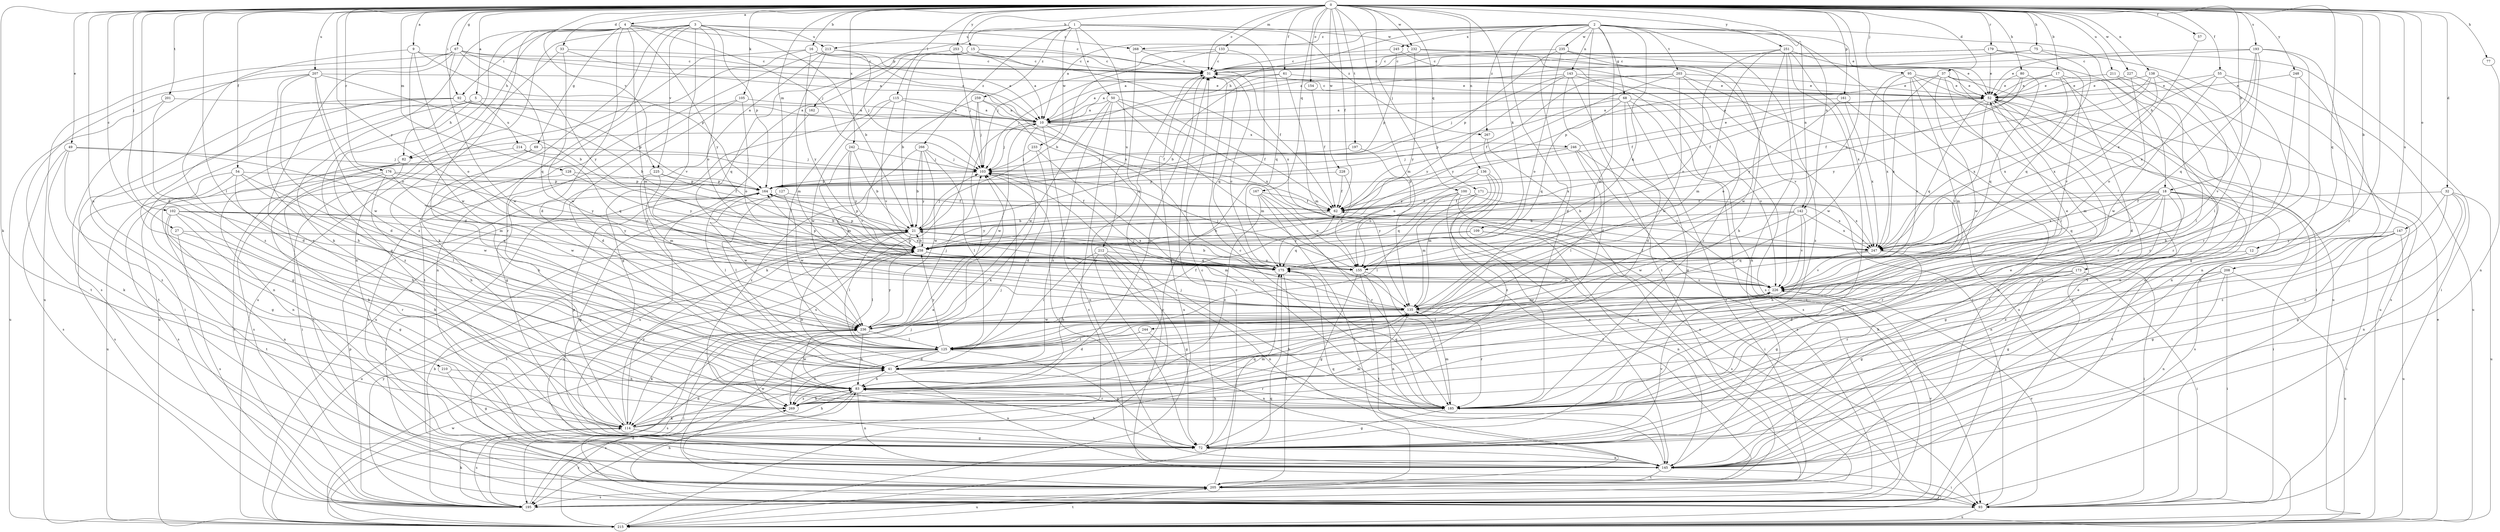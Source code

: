strict digraph  {
0;
1;
2;
3;
4;
5;
9;
10;
12;
15;
16;
17;
18;
21;
27;
31;
32;
33;
37;
41;
49;
50;
52;
54;
55;
57;
61;
62;
67;
68;
69;
72;
75;
77;
80;
82;
83;
92;
93;
95;
100;
102;
103;
105;
109;
114;
115;
125;
127;
128;
133;
135;
136;
138;
142;
143;
145;
147;
154;
155;
161;
162;
164;
167;
171;
173;
175;
176;
179;
185;
193;
195;
197;
201;
203;
205;
207;
208;
210;
211;
212;
213;
214;
215;
225;
226;
227;
228;
232;
233;
235;
236;
242;
244;
245;
246;
247;
248;
251;
253;
258;
259;
266;
267;
268;
269;
0 -> 4  [label=a];
0 -> 5  [label=a];
0 -> 9  [label=a];
0 -> 12  [label=b];
0 -> 15  [label=b];
0 -> 16  [label=b];
0 -> 17  [label=b];
0 -> 18  [label=b];
0 -> 27  [label=c];
0 -> 31  [label=c];
0 -> 32  [label=d];
0 -> 33  [label=d];
0 -> 37  [label=d];
0 -> 41  [label=d];
0 -> 49  [label=e];
0 -> 54  [label=f];
0 -> 55  [label=f];
0 -> 57  [label=f];
0 -> 61  [label=f];
0 -> 62  [label=f];
0 -> 67  [label=g];
0 -> 75  [label=h];
0 -> 77  [label=h];
0 -> 80  [label=h];
0 -> 92  [label=i];
0 -> 95  [label=j];
0 -> 100  [label=j];
0 -> 102  [label=j];
0 -> 105  [label=k];
0 -> 109  [label=k];
0 -> 114  [label=k];
0 -> 115  [label=l];
0 -> 125  [label=l];
0 -> 127  [label=m];
0 -> 128  [label=m];
0 -> 133  [label=m];
0 -> 135  [label=m];
0 -> 136  [label=n];
0 -> 138  [label=n];
0 -> 142  [label=n];
0 -> 147  [label=o];
0 -> 154  [label=o];
0 -> 155  [label=o];
0 -> 161  [label=p];
0 -> 167  [label=q];
0 -> 171  [label=q];
0 -> 173  [label=q];
0 -> 176  [label=r];
0 -> 179  [label=r];
0 -> 185  [label=r];
0 -> 193  [label=s];
0 -> 197  [label=t];
0 -> 201  [label=t];
0 -> 207  [label=u];
0 -> 208  [label=u];
0 -> 210  [label=u];
0 -> 211  [label=u];
0 -> 225  [label=v];
0 -> 227  [label=w];
0 -> 228  [label=w];
0 -> 232  [label=w];
0 -> 242  [label=x];
0 -> 248  [label=y];
0 -> 251  [label=y];
0 -> 253  [label=y];
0 -> 258  [label=y];
1 -> 50  [label=e];
1 -> 162  [label=p];
1 -> 175  [label=q];
1 -> 212  [label=u];
1 -> 213  [label=u];
1 -> 232  [label=w];
1 -> 233  [label=w];
1 -> 259  [label=z];
1 -> 266  [label=z];
1 -> 267  [label=z];
2 -> 10  [label=a];
2 -> 18  [label=b];
2 -> 41  [label=d];
2 -> 68  [label=g];
2 -> 82  [label=h];
2 -> 135  [label=m];
2 -> 142  [label=n];
2 -> 143  [label=n];
2 -> 145  [label=n];
2 -> 175  [label=q];
2 -> 195  [label=s];
2 -> 203  [label=t];
2 -> 205  [label=t];
2 -> 235  [label=w];
2 -> 244  [label=x];
2 -> 245  [label=x];
2 -> 267  [label=z];
2 -> 268  [label=z];
3 -> 21  [label=b];
3 -> 52  [label=e];
3 -> 92  [label=i];
3 -> 114  [label=k];
3 -> 145  [label=n];
3 -> 155  [label=o];
3 -> 164  [label=p];
3 -> 185  [label=r];
3 -> 213  [label=u];
3 -> 225  [label=v];
3 -> 226  [label=v];
4 -> 31  [label=c];
4 -> 41  [label=d];
4 -> 69  [label=g];
4 -> 72  [label=g];
4 -> 82  [label=h];
4 -> 103  [label=j];
4 -> 114  [label=k];
4 -> 135  [label=m];
4 -> 258  [label=y];
4 -> 268  [label=z];
4 -> 269  [label=z];
5 -> 10  [label=a];
5 -> 82  [label=h];
5 -> 145  [label=n];
5 -> 214  [label=u];
5 -> 215  [label=u];
5 -> 269  [label=z];
9 -> 31  [label=c];
9 -> 155  [label=o];
9 -> 164  [label=p];
9 -> 236  [label=w];
9 -> 269  [label=z];
10 -> 103  [label=j];
10 -> 114  [label=k];
10 -> 145  [label=n];
10 -> 226  [label=v];
10 -> 236  [label=w];
10 -> 246  [label=x];
12 -> 72  [label=g];
12 -> 175  [label=q];
15 -> 21  [label=b];
15 -> 31  [label=c];
15 -> 62  [label=f];
15 -> 72  [label=g];
15 -> 125  [label=l];
15 -> 247  [label=x];
16 -> 10  [label=a];
16 -> 31  [label=c];
16 -> 145  [label=n];
16 -> 215  [label=u];
16 -> 247  [label=x];
16 -> 258  [label=y];
17 -> 41  [label=d];
17 -> 52  [label=e];
17 -> 62  [label=f];
17 -> 185  [label=r];
17 -> 247  [label=x];
18 -> 21  [label=b];
18 -> 62  [label=f];
18 -> 72  [label=g];
18 -> 93  [label=i];
18 -> 145  [label=n];
18 -> 175  [label=q];
18 -> 185  [label=r];
18 -> 195  [label=s];
18 -> 205  [label=t];
18 -> 226  [label=v];
18 -> 247  [label=x];
21 -> 103  [label=j];
21 -> 125  [label=l];
21 -> 135  [label=m];
21 -> 164  [label=p];
21 -> 205  [label=t];
21 -> 215  [label=u];
21 -> 247  [label=x];
21 -> 258  [label=y];
27 -> 83  [label=h];
27 -> 195  [label=s];
27 -> 247  [label=x];
31 -> 52  [label=e];
31 -> 175  [label=q];
31 -> 215  [label=u];
32 -> 62  [label=f];
32 -> 72  [label=g];
32 -> 145  [label=n];
32 -> 185  [label=r];
32 -> 215  [label=u];
32 -> 269  [label=z];
33 -> 10  [label=a];
33 -> 31  [label=c];
33 -> 41  [label=d];
33 -> 236  [label=w];
37 -> 52  [label=e];
37 -> 125  [label=l];
37 -> 145  [label=n];
37 -> 164  [label=p];
37 -> 185  [label=r];
37 -> 236  [label=w];
37 -> 247  [label=x];
41 -> 83  [label=h];
41 -> 145  [label=n];
41 -> 185  [label=r];
49 -> 103  [label=j];
49 -> 114  [label=k];
49 -> 135  [label=m];
49 -> 195  [label=s];
49 -> 269  [label=z];
50 -> 10  [label=a];
50 -> 62  [label=f];
50 -> 135  [label=m];
50 -> 195  [label=s];
50 -> 236  [label=w];
50 -> 247  [label=x];
50 -> 269  [label=z];
52 -> 10  [label=a];
52 -> 31  [label=c];
52 -> 135  [label=m];
52 -> 145  [label=n];
52 -> 175  [label=q];
52 -> 226  [label=v];
54 -> 83  [label=h];
54 -> 125  [label=l];
54 -> 164  [label=p];
54 -> 195  [label=s];
54 -> 215  [label=u];
54 -> 236  [label=w];
55 -> 52  [label=e];
55 -> 195  [label=s];
55 -> 215  [label=u];
55 -> 236  [label=w];
55 -> 247  [label=x];
57 -> 247  [label=x];
61 -> 21  [label=b];
61 -> 52  [label=e];
61 -> 103  [label=j];
61 -> 135  [label=m];
62 -> 21  [label=b];
62 -> 258  [label=y];
67 -> 10  [label=a];
67 -> 31  [label=c];
67 -> 175  [label=q];
67 -> 185  [label=r];
67 -> 195  [label=s];
67 -> 215  [label=u];
67 -> 236  [label=w];
67 -> 258  [label=y];
68 -> 10  [label=a];
68 -> 41  [label=d];
68 -> 164  [label=p];
68 -> 175  [label=q];
68 -> 195  [label=s];
68 -> 205  [label=t];
68 -> 226  [label=v];
69 -> 83  [label=h];
69 -> 103  [label=j];
69 -> 195  [label=s];
72 -> 31  [label=c];
72 -> 83  [label=h];
72 -> 145  [label=n];
72 -> 175  [label=q];
72 -> 226  [label=v];
72 -> 236  [label=w];
75 -> 10  [label=a];
75 -> 31  [label=c];
75 -> 72  [label=g];
75 -> 175  [label=q];
77 -> 145  [label=n];
80 -> 52  [label=e];
80 -> 62  [label=f];
80 -> 175  [label=q];
80 -> 258  [label=y];
82 -> 93  [label=i];
82 -> 195  [label=s];
82 -> 205  [label=t];
83 -> 31  [label=c];
83 -> 145  [label=n];
83 -> 185  [label=r];
83 -> 195  [label=s];
83 -> 236  [label=w];
83 -> 269  [label=z];
92 -> 10  [label=a];
92 -> 21  [label=b];
92 -> 72  [label=g];
92 -> 93  [label=i];
92 -> 164  [label=p];
92 -> 205  [label=t];
93 -> 83  [label=h];
93 -> 215  [label=u];
93 -> 226  [label=v];
95 -> 52  [label=e];
95 -> 135  [label=m];
95 -> 195  [label=s];
95 -> 215  [label=u];
95 -> 226  [label=v];
95 -> 236  [label=w];
95 -> 247  [label=x];
100 -> 62  [label=f];
100 -> 93  [label=i];
100 -> 125  [label=l];
100 -> 175  [label=q];
100 -> 205  [label=t];
100 -> 247  [label=x];
102 -> 21  [label=b];
102 -> 72  [label=g];
102 -> 145  [label=n];
102 -> 175  [label=q];
102 -> 185  [label=r];
102 -> 205  [label=t];
102 -> 258  [label=y];
103 -> 164  [label=p];
105 -> 10  [label=a];
105 -> 41  [label=d];
105 -> 72  [label=g];
105 -> 155  [label=o];
109 -> 145  [label=n];
109 -> 175  [label=q];
109 -> 195  [label=s];
109 -> 258  [label=y];
114 -> 41  [label=d];
114 -> 52  [label=e];
114 -> 72  [label=g];
114 -> 83  [label=h];
114 -> 135  [label=m];
114 -> 164  [label=p];
114 -> 195  [label=s];
114 -> 258  [label=y];
115 -> 10  [label=a];
115 -> 62  [label=f];
115 -> 215  [label=u];
115 -> 226  [label=v];
115 -> 236  [label=w];
125 -> 41  [label=d];
125 -> 72  [label=g];
125 -> 195  [label=s];
125 -> 215  [label=u];
125 -> 226  [label=v];
125 -> 258  [label=y];
125 -> 269  [label=z];
127 -> 62  [label=f];
127 -> 72  [label=g];
127 -> 125  [label=l];
127 -> 236  [label=w];
128 -> 72  [label=g];
128 -> 164  [label=p];
128 -> 258  [label=y];
133 -> 21  [label=b];
133 -> 31  [label=c];
133 -> 83  [label=h];
133 -> 103  [label=j];
135 -> 52  [label=e];
135 -> 83  [label=h];
135 -> 103  [label=j];
135 -> 185  [label=r];
135 -> 236  [label=w];
136 -> 135  [label=m];
136 -> 145  [label=n];
136 -> 155  [label=o];
136 -> 164  [label=p];
136 -> 269  [label=z];
138 -> 52  [label=e];
138 -> 62  [label=f];
138 -> 185  [label=r];
138 -> 226  [label=v];
138 -> 247  [label=x];
138 -> 258  [label=y];
142 -> 21  [label=b];
142 -> 83  [label=h];
142 -> 226  [label=v];
142 -> 236  [label=w];
142 -> 247  [label=x];
142 -> 258  [label=y];
143 -> 10  [label=a];
143 -> 41  [label=d];
143 -> 52  [label=e];
143 -> 72  [label=g];
143 -> 93  [label=i];
143 -> 103  [label=j];
143 -> 258  [label=y];
145 -> 52  [label=e];
145 -> 93  [label=i];
145 -> 103  [label=j];
145 -> 175  [label=q];
145 -> 205  [label=t];
147 -> 72  [label=g];
147 -> 93  [label=i];
147 -> 185  [label=r];
147 -> 215  [label=u];
147 -> 258  [label=y];
147 -> 269  [label=z];
154 -> 62  [label=f];
155 -> 72  [label=g];
155 -> 103  [label=j];
155 -> 145  [label=n];
155 -> 185  [label=r];
155 -> 205  [label=t];
161 -> 10  [label=a];
161 -> 155  [label=o];
161 -> 205  [label=t];
161 -> 247  [label=x];
162 -> 215  [label=u];
164 -> 62  [label=f];
164 -> 93  [label=i];
164 -> 125  [label=l];
164 -> 236  [label=w];
167 -> 62  [label=f];
167 -> 155  [label=o];
167 -> 185  [label=r];
167 -> 205  [label=t];
167 -> 269  [label=z];
171 -> 62  [label=f];
171 -> 135  [label=m];
171 -> 185  [label=r];
171 -> 247  [label=x];
173 -> 72  [label=g];
173 -> 93  [label=i];
173 -> 125  [label=l];
173 -> 185  [label=r];
173 -> 226  [label=v];
175 -> 21  [label=b];
175 -> 31  [label=c];
175 -> 164  [label=p];
175 -> 205  [label=t];
175 -> 226  [label=v];
176 -> 83  [label=h];
176 -> 114  [label=k];
176 -> 164  [label=p];
176 -> 195  [label=s];
176 -> 236  [label=w];
176 -> 258  [label=y];
179 -> 10  [label=a];
179 -> 31  [label=c];
179 -> 52  [label=e];
179 -> 93  [label=i];
179 -> 226  [label=v];
185 -> 21  [label=b];
185 -> 31  [label=c];
185 -> 72  [label=g];
185 -> 83  [label=h];
185 -> 103  [label=j];
185 -> 135  [label=m];
185 -> 175  [label=q];
193 -> 31  [label=c];
193 -> 52  [label=e];
193 -> 125  [label=l];
193 -> 145  [label=n];
193 -> 175  [label=q];
193 -> 185  [label=r];
193 -> 247  [label=x];
195 -> 21  [label=b];
195 -> 41  [label=d];
195 -> 114  [label=k];
195 -> 164  [label=p];
195 -> 226  [label=v];
195 -> 258  [label=y];
197 -> 103  [label=j];
197 -> 155  [label=o];
201 -> 10  [label=a];
201 -> 41  [label=d];
201 -> 215  [label=u];
203 -> 10  [label=a];
203 -> 52  [label=e];
203 -> 62  [label=f];
203 -> 93  [label=i];
203 -> 215  [label=u];
203 -> 236  [label=w];
203 -> 258  [label=y];
205 -> 10  [label=a];
205 -> 31  [label=c];
205 -> 93  [label=i];
205 -> 103  [label=j];
205 -> 195  [label=s];
205 -> 215  [label=u];
207 -> 21  [label=b];
207 -> 41  [label=d];
207 -> 52  [label=e];
207 -> 83  [label=h];
207 -> 155  [label=o];
207 -> 205  [label=t];
207 -> 236  [label=w];
208 -> 41  [label=d];
208 -> 83  [label=h];
208 -> 93  [label=i];
208 -> 145  [label=n];
208 -> 215  [label=u];
208 -> 226  [label=v];
210 -> 72  [label=g];
210 -> 83  [label=h];
211 -> 52  [label=e];
211 -> 125  [label=l];
211 -> 145  [label=n];
212 -> 72  [label=g];
212 -> 83  [label=h];
212 -> 93  [label=i];
212 -> 125  [label=l];
212 -> 145  [label=n];
212 -> 175  [label=q];
213 -> 31  [label=c];
213 -> 41  [label=d];
213 -> 103  [label=j];
213 -> 135  [label=m];
213 -> 205  [label=t];
214 -> 103  [label=j];
214 -> 145  [label=n];
214 -> 175  [label=q];
215 -> 31  [label=c];
215 -> 52  [label=e];
215 -> 175  [label=q];
215 -> 205  [label=t];
215 -> 236  [label=w];
215 -> 269  [label=z];
225 -> 62  [label=f];
225 -> 135  [label=m];
225 -> 145  [label=n];
225 -> 164  [label=p];
226 -> 62  [label=f];
226 -> 125  [label=l];
226 -> 135  [label=m];
227 -> 52  [label=e];
227 -> 145  [label=n];
227 -> 155  [label=o];
228 -> 62  [label=f];
228 -> 155  [label=o];
228 -> 164  [label=p];
232 -> 31  [label=c];
232 -> 185  [label=r];
232 -> 226  [label=v];
232 -> 258  [label=y];
233 -> 41  [label=d];
233 -> 103  [label=j];
233 -> 185  [label=r];
235 -> 31  [label=c];
235 -> 83  [label=h];
235 -> 155  [label=o];
235 -> 164  [label=p];
235 -> 215  [label=u];
236 -> 62  [label=f];
236 -> 83  [label=h];
236 -> 93  [label=i];
236 -> 103  [label=j];
236 -> 114  [label=k];
236 -> 125  [label=l];
236 -> 258  [label=y];
242 -> 21  [label=b];
242 -> 103  [label=j];
242 -> 135  [label=m];
242 -> 226  [label=v];
242 -> 258  [label=y];
244 -> 41  [label=d];
244 -> 125  [label=l];
244 -> 145  [label=n];
245 -> 31  [label=c];
245 -> 164  [label=p];
245 -> 195  [label=s];
246 -> 52  [label=e];
246 -> 103  [label=j];
246 -> 125  [label=l];
246 -> 195  [label=s];
246 -> 226  [label=v];
246 -> 258  [label=y];
247 -> 72  [label=g];
247 -> 93  [label=i];
247 -> 135  [label=m];
247 -> 226  [label=v];
248 -> 52  [label=e];
248 -> 83  [label=h];
248 -> 145  [label=n];
251 -> 31  [label=c];
251 -> 93  [label=i];
251 -> 135  [label=m];
251 -> 155  [label=o];
251 -> 185  [label=r];
251 -> 236  [label=w];
251 -> 247  [label=x];
251 -> 269  [label=z];
253 -> 10  [label=a];
253 -> 31  [label=c];
253 -> 103  [label=j];
253 -> 175  [label=q];
258 -> 21  [label=b];
258 -> 125  [label=l];
258 -> 145  [label=n];
258 -> 155  [label=o];
258 -> 164  [label=p];
258 -> 175  [label=q];
259 -> 10  [label=a];
259 -> 103  [label=j];
259 -> 114  [label=k];
259 -> 175  [label=q];
259 -> 195  [label=s];
266 -> 21  [label=b];
266 -> 103  [label=j];
266 -> 125  [label=l];
266 -> 236  [label=w];
266 -> 258  [label=y];
266 -> 269  [label=z];
267 -> 195  [label=s];
267 -> 215  [label=u];
268 -> 31  [label=c];
268 -> 52  [label=e];
268 -> 72  [label=g];
269 -> 83  [label=h];
269 -> 103  [label=j];
269 -> 114  [label=k];
269 -> 135  [label=m];
}
